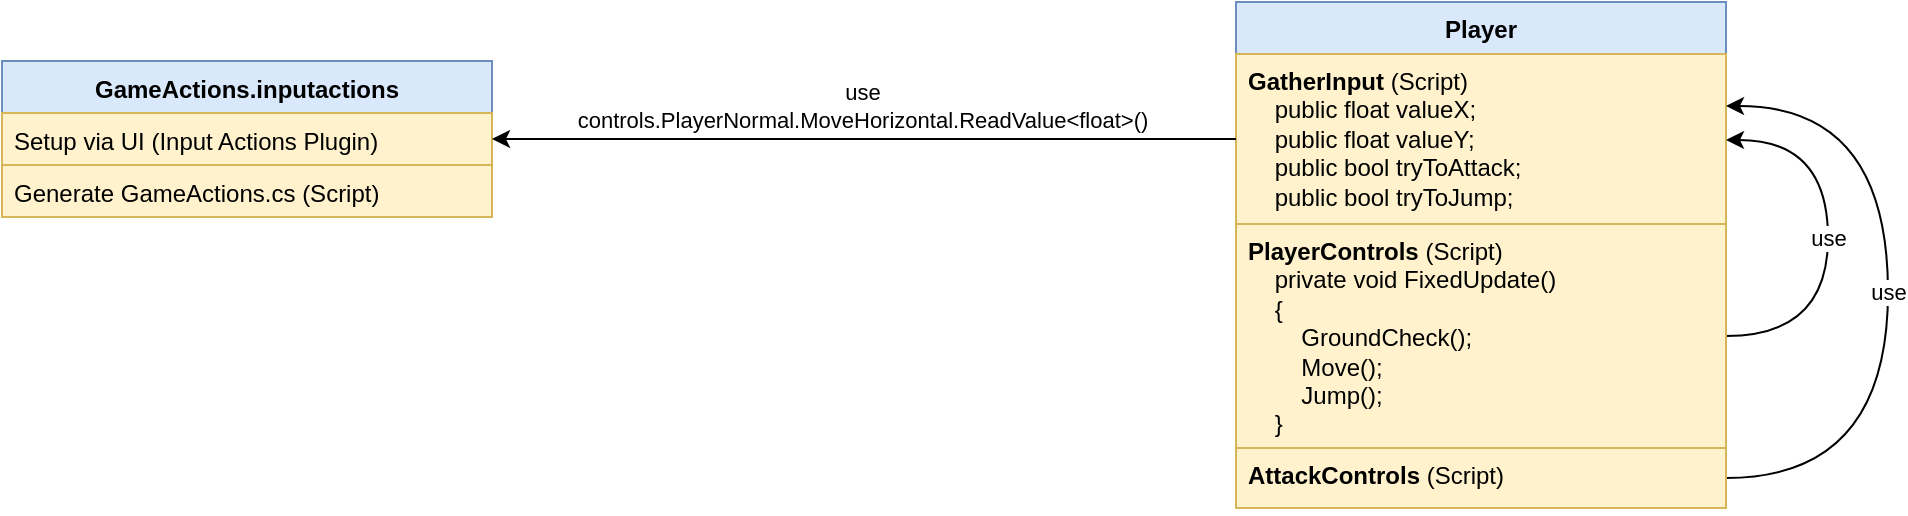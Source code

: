 <mxfile version="21.1.2" type="device">
  <diagram name="Page-1" id="W0r8VTpRrAbCd9TFT7GV">
    <mxGraphModel dx="1944" dy="261" grid="0" gridSize="10" guides="1" tooltips="1" connect="1" arrows="1" fold="1" page="0" pageScale="1" pageWidth="850" pageHeight="1100" math="0" shadow="0">
      <root>
        <mxCell id="0" />
        <mxCell id="1" parent="0" />
        <mxCell id="xtK6tUM-NP-llqa6Qkgk-7" value="GameActions.inputactions" style="swimlane;fontStyle=1;align=center;verticalAlign=top;childLayout=stackLayout;horizontal=1;startSize=26;horizontalStack=0;resizeParent=1;resizeParentMax=0;resizeLast=0;collapsible=1;marginBottom=0;whiteSpace=wrap;html=1;fillColor=#dae8fc;strokeColor=#6c8ebf;" vertex="1" parent="1">
          <mxGeometry x="-667" y="734.5" width="245" height="78" as="geometry" />
        </mxCell>
        <mxCell id="xtK6tUM-NP-llqa6Qkgk-9" value="Setup via UI (Input Actions Plugin)" style="text;strokeColor=#d6b656;fillColor=#fff2cc;align=left;verticalAlign=top;spacingLeft=4;spacingRight=4;overflow=hidden;rotatable=0;points=[[0,0.5],[1,0.5]];portConstraint=eastwest;whiteSpace=wrap;html=1;" vertex="1" parent="xtK6tUM-NP-llqa6Qkgk-7">
          <mxGeometry y="26" width="245" height="26" as="geometry" />
        </mxCell>
        <mxCell id="xtK6tUM-NP-llqa6Qkgk-21" value="Generate&amp;nbsp;GameActions.cs (Script)" style="text;strokeColor=#d6b656;fillColor=#fff2cc;align=left;verticalAlign=top;spacingLeft=4;spacingRight=4;overflow=hidden;rotatable=0;points=[[0,0.5],[1,0.5]];portConstraint=eastwest;whiteSpace=wrap;html=1;" vertex="1" parent="xtK6tUM-NP-llqa6Qkgk-7">
          <mxGeometry y="52" width="245" height="26" as="geometry" />
        </mxCell>
        <mxCell id="xtK6tUM-NP-llqa6Qkgk-10" value="Player" style="swimlane;fontStyle=1;align=center;verticalAlign=top;childLayout=stackLayout;horizontal=1;startSize=26;horizontalStack=0;resizeParent=1;resizeParentMax=0;resizeLast=0;collapsible=1;marginBottom=0;whiteSpace=wrap;html=1;fillColor=#dae8fc;strokeColor=#6c8ebf;" vertex="1" parent="1">
          <mxGeometry x="-50" y="705" width="245" height="253" as="geometry" />
        </mxCell>
        <mxCell id="xtK6tUM-NP-llqa6Qkgk-11" value="&lt;b&gt;GatherInput &lt;/b&gt;(Script)&lt;br&gt;&lt;div&gt;&amp;nbsp; &amp;nbsp; public float valueX;&lt;/div&gt;&lt;div&gt;&amp;nbsp; &amp;nbsp; public float valueY;&lt;/div&gt;&lt;div&gt;&amp;nbsp; &amp;nbsp; public bool tryToAttack;&lt;/div&gt;&lt;div&gt;&amp;nbsp; &amp;nbsp; public bool tryToJump;&lt;/div&gt;" style="text;strokeColor=#d6b656;fillColor=#fff2cc;align=left;verticalAlign=top;spacingLeft=4;spacingRight=4;overflow=hidden;rotatable=0;points=[[0,0.5],[1,0.5]];portConstraint=eastwest;whiteSpace=wrap;html=1;" vertex="1" parent="xtK6tUM-NP-llqa6Qkgk-10">
          <mxGeometry y="26" width="245" height="85" as="geometry" />
        </mxCell>
        <mxCell id="xtK6tUM-NP-llqa6Qkgk-16" value="use" style="edgeStyle=orthogonalEdgeStyle;shape=connector;curved=1;rounded=0;orthogonalLoop=1;jettySize=auto;html=1;exitX=1;exitY=0.5;exitDx=0;exitDy=0;labelBackgroundColor=default;strokeColor=default;fontFamily=Helvetica;fontSize=11;fontColor=default;endArrow=classic;" edge="1" parent="xtK6tUM-NP-llqa6Qkgk-10" source="xtK6tUM-NP-llqa6Qkgk-14" target="xtK6tUM-NP-llqa6Qkgk-11">
          <mxGeometry relative="1" as="geometry">
            <Array as="points">
              <mxPoint x="296" y="167" />
              <mxPoint x="296" y="69" />
            </Array>
          </mxGeometry>
        </mxCell>
        <mxCell id="xtK6tUM-NP-llqa6Qkgk-14" value="&lt;b&gt;PlayerControls &lt;/b&gt;(Script)&lt;br&gt;&lt;div&gt;&amp;nbsp; &amp;nbsp; private void FixedUpdate()&lt;/div&gt;&lt;div&gt;&amp;nbsp; &amp;nbsp; {&lt;/div&gt;&lt;div&gt;&amp;nbsp; &amp;nbsp; &amp;nbsp; &amp;nbsp; GroundCheck();&lt;/div&gt;&lt;div&gt;&amp;nbsp; &amp;nbsp; &amp;nbsp; &amp;nbsp; Move();&lt;/div&gt;&lt;div&gt;&amp;nbsp; &amp;nbsp; &amp;nbsp; &amp;nbsp; Jump();&lt;/div&gt;&lt;div&gt;&amp;nbsp; &amp;nbsp; }&lt;/div&gt;&lt;div&gt;&lt;br&gt;&lt;/div&gt;" style="text;strokeColor=#d6b656;fillColor=#fff2cc;align=left;verticalAlign=top;spacingLeft=4;spacingRight=4;overflow=hidden;rotatable=0;points=[[0,0.5],[1,0.5]];portConstraint=eastwest;whiteSpace=wrap;html=1;" vertex="1" parent="xtK6tUM-NP-llqa6Qkgk-10">
          <mxGeometry y="111" width="245" height="112" as="geometry" />
        </mxCell>
        <mxCell id="xtK6tUM-NP-llqa6Qkgk-18" value="use" style="edgeStyle=orthogonalEdgeStyle;shape=connector;curved=1;rounded=0;orthogonalLoop=1;jettySize=auto;html=1;exitX=1;exitY=0.5;exitDx=0;exitDy=0;labelBackgroundColor=default;strokeColor=default;fontFamily=Helvetica;fontSize=11;fontColor=default;endArrow=classic;" edge="1" parent="xtK6tUM-NP-llqa6Qkgk-10" source="xtK6tUM-NP-llqa6Qkgk-17" target="xtK6tUM-NP-llqa6Qkgk-11">
          <mxGeometry relative="1" as="geometry">
            <Array as="points">
              <mxPoint x="326" y="238" />
              <mxPoint x="326" y="52" />
            </Array>
          </mxGeometry>
        </mxCell>
        <mxCell id="xtK6tUM-NP-llqa6Qkgk-17" value="&lt;b&gt;AttackControls&amp;nbsp;&lt;/b&gt;(Script)&lt;div&gt;&lt;br&gt;&lt;/div&gt;" style="text;strokeColor=#d6b656;fillColor=#fff2cc;align=left;verticalAlign=top;spacingLeft=4;spacingRight=4;overflow=hidden;rotatable=0;points=[[0,0.5],[1,0.5]];portConstraint=eastwest;whiteSpace=wrap;html=1;" vertex="1" parent="xtK6tUM-NP-llqa6Qkgk-10">
          <mxGeometry y="223" width="245" height="30" as="geometry" />
        </mxCell>
        <mxCell id="xtK6tUM-NP-llqa6Qkgk-12" value="use&lt;br&gt;controls.PlayerNormal.MoveHorizontal.ReadValue&amp;lt;float&amp;gt;()" style="edgeStyle=orthogonalEdgeStyle;rounded=0;orthogonalLoop=1;jettySize=auto;html=1;curved=1;" edge="1" parent="1" source="xtK6tUM-NP-llqa6Qkgk-11" target="xtK6tUM-NP-llqa6Qkgk-7">
          <mxGeometry x="0.009" y="-17" relative="1" as="geometry">
            <mxPoint as="offset" />
          </mxGeometry>
        </mxCell>
      </root>
    </mxGraphModel>
  </diagram>
</mxfile>
